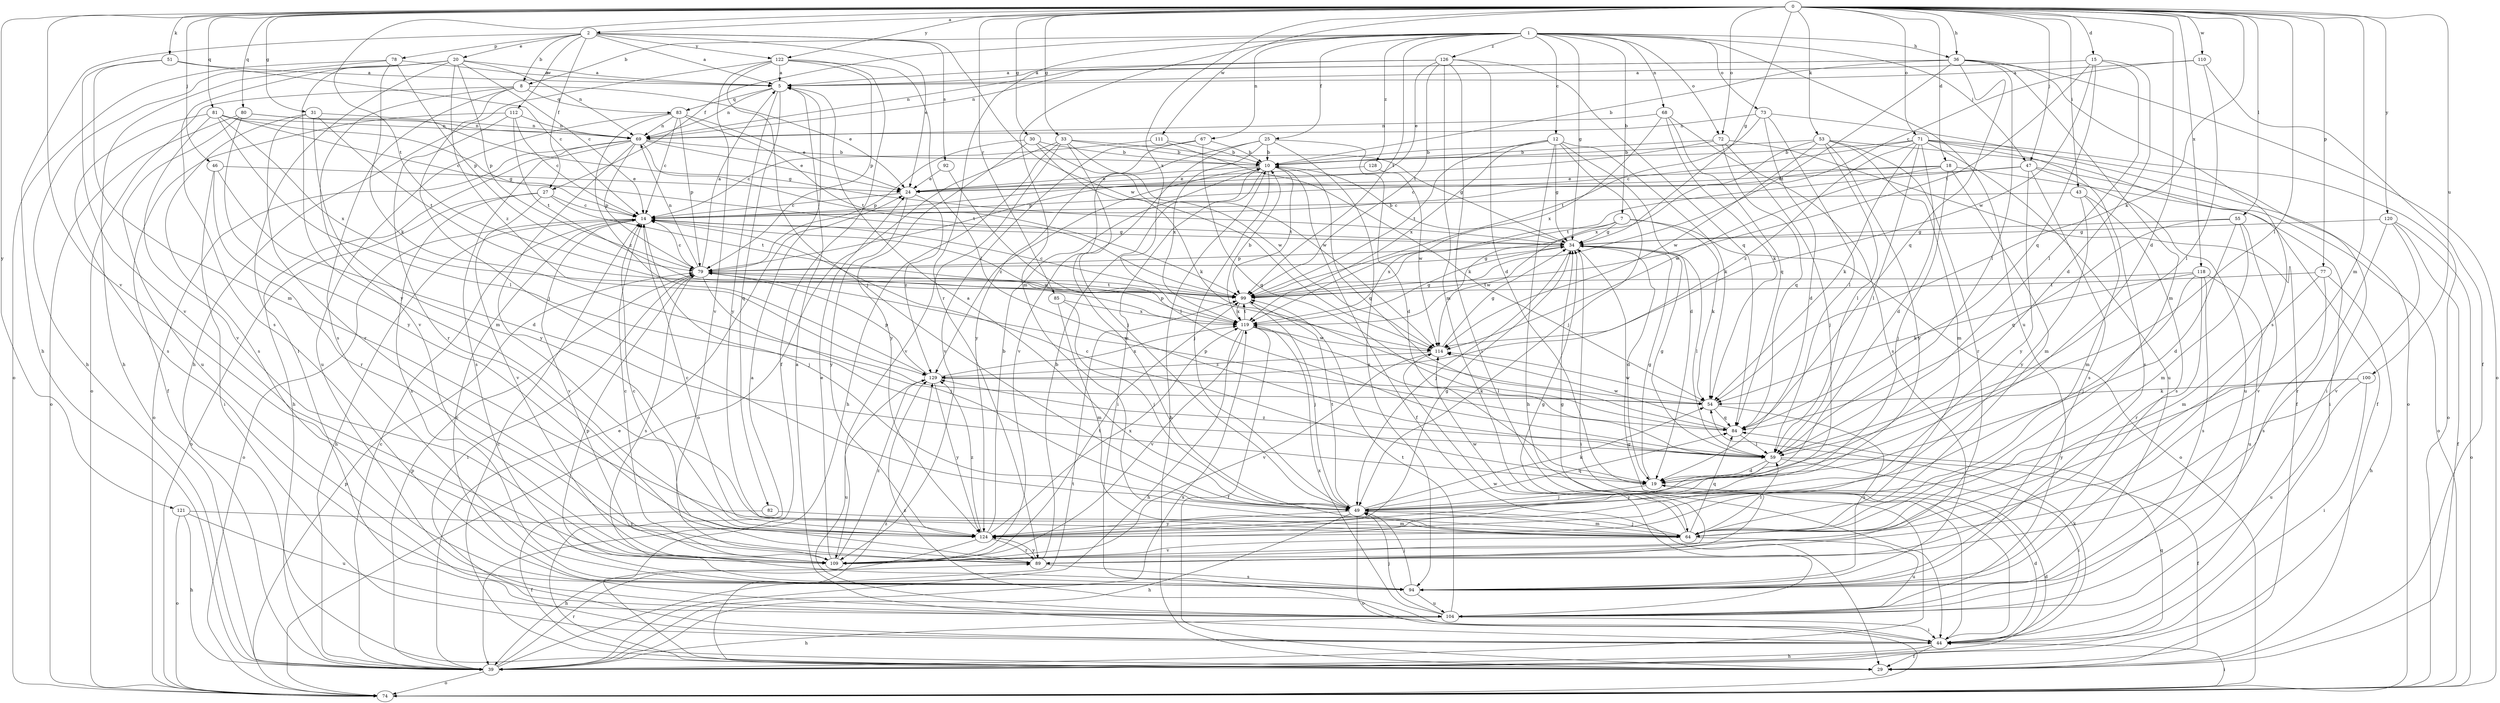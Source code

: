 strict digraph  {
0;
1;
2;
5;
7;
8;
10;
12;
14;
15;
18;
19;
20;
24;
25;
27;
29;
30;
31;
33;
34;
36;
39;
43;
44;
46;
47;
49;
51;
53;
54;
55;
59;
64;
67;
68;
69;
71;
72;
73;
74;
77;
78;
79;
80;
81;
82;
83;
84;
85;
89;
92;
94;
99;
100;
104;
109;
110;
111;
112;
114;
118;
119;
120;
121;
122;
124;
126;
128;
129;
0 -> 2  [label=a];
0 -> 15  [label=d];
0 -> 18  [label=d];
0 -> 19  [label=d];
0 -> 30  [label=g];
0 -> 31  [label=g];
0 -> 33  [label=g];
0 -> 34  [label=g];
0 -> 36  [label=h];
0 -> 43  [label=i];
0 -> 46  [label=j];
0 -> 47  [label=j];
0 -> 51  [label=k];
0 -> 53  [label=k];
0 -> 54  [label=k];
0 -> 55  [label=l];
0 -> 59  [label=l];
0 -> 64  [label=m];
0 -> 71  [label=o];
0 -> 72  [label=o];
0 -> 77  [label=p];
0 -> 80  [label=q];
0 -> 81  [label=q];
0 -> 85  [label=r];
0 -> 99  [label=t];
0 -> 100  [label=u];
0 -> 109  [label=v];
0 -> 110  [label=w];
0 -> 111  [label=w];
0 -> 118  [label=x];
0 -> 119  [label=x];
0 -> 120  [label=y];
0 -> 121  [label=y];
0 -> 122  [label=y];
1 -> 7  [label=b];
1 -> 8  [label=b];
1 -> 12  [label=c];
1 -> 25  [label=f];
1 -> 27  [label=f];
1 -> 34  [label=g];
1 -> 36  [label=h];
1 -> 47  [label=j];
1 -> 64  [label=m];
1 -> 67  [label=n];
1 -> 68  [label=n];
1 -> 72  [label=o];
1 -> 73  [label=o];
1 -> 89  [label=r];
1 -> 99  [label=t];
1 -> 104  [label=u];
1 -> 126  [label=z];
1 -> 128  [label=z];
2 -> 5  [label=a];
2 -> 8  [label=b];
2 -> 20  [label=e];
2 -> 24  [label=e];
2 -> 27  [label=f];
2 -> 39  [label=h];
2 -> 78  [label=p];
2 -> 92  [label=s];
2 -> 112  [label=w];
2 -> 114  [label=w];
2 -> 122  [label=y];
5 -> 69  [label=n];
5 -> 82  [label=q];
5 -> 83  [label=q];
5 -> 124  [label=y];
7 -> 34  [label=g];
7 -> 54  [label=k];
7 -> 74  [label=o];
7 -> 114  [label=w];
7 -> 119  [label=x];
8 -> 24  [label=e];
8 -> 49  [label=j];
8 -> 74  [label=o];
8 -> 83  [label=q];
8 -> 94  [label=s];
8 -> 109  [label=v];
10 -> 24  [label=e];
10 -> 29  [label=f];
10 -> 44  [label=i];
10 -> 49  [label=j];
10 -> 84  [label=q];
10 -> 99  [label=t];
10 -> 129  [label=z];
12 -> 10  [label=b];
12 -> 19  [label=d];
12 -> 34  [label=g];
12 -> 39  [label=h];
12 -> 49  [label=j];
12 -> 54  [label=k];
12 -> 99  [label=t];
12 -> 119  [label=x];
14 -> 34  [label=g];
14 -> 39  [label=h];
14 -> 49  [label=j];
14 -> 74  [label=o];
14 -> 109  [label=v];
14 -> 114  [label=w];
15 -> 5  [label=a];
15 -> 19  [label=d];
15 -> 59  [label=l];
15 -> 84  [label=q];
15 -> 99  [label=t];
15 -> 114  [label=w];
18 -> 14  [label=c];
18 -> 24  [label=e];
18 -> 44  [label=i];
18 -> 49  [label=j];
18 -> 64  [label=m];
18 -> 114  [label=w];
19 -> 14  [label=c];
19 -> 34  [label=g];
19 -> 49  [label=j];
20 -> 5  [label=a];
20 -> 14  [label=c];
20 -> 39  [label=h];
20 -> 44  [label=i];
20 -> 69  [label=n];
20 -> 79  [label=p];
20 -> 94  [label=s];
20 -> 124  [label=y];
20 -> 129  [label=z];
24 -> 14  [label=c];
24 -> 124  [label=y];
24 -> 129  [label=z];
25 -> 10  [label=b];
25 -> 19  [label=d];
25 -> 94  [label=s];
25 -> 109  [label=v];
25 -> 119  [label=x];
25 -> 124  [label=y];
27 -> 14  [label=c];
27 -> 74  [label=o];
27 -> 94  [label=s];
27 -> 99  [label=t];
27 -> 109  [label=v];
29 -> 5  [label=a];
29 -> 10  [label=b];
29 -> 14  [label=c];
29 -> 129  [label=z];
30 -> 10  [label=b];
30 -> 54  [label=k];
30 -> 79  [label=p];
30 -> 114  [label=w];
30 -> 124  [label=y];
31 -> 64  [label=m];
31 -> 69  [label=n];
31 -> 89  [label=r];
31 -> 94  [label=s];
31 -> 99  [label=t];
33 -> 10  [label=b];
33 -> 34  [label=g];
33 -> 39  [label=h];
33 -> 49  [label=j];
33 -> 74  [label=o];
33 -> 109  [label=v];
33 -> 114  [label=w];
34 -> 10  [label=b];
34 -> 19  [label=d];
34 -> 44  [label=i];
34 -> 49  [label=j];
34 -> 59  [label=l];
34 -> 79  [label=p];
36 -> 5  [label=a];
36 -> 10  [label=b];
36 -> 59  [label=l];
36 -> 64  [label=m];
36 -> 69  [label=n];
36 -> 74  [label=o];
36 -> 84  [label=q];
36 -> 94  [label=s];
36 -> 99  [label=t];
39 -> 14  [label=c];
39 -> 19  [label=d];
39 -> 24  [label=e];
39 -> 74  [label=o];
39 -> 79  [label=p];
39 -> 84  [label=q];
39 -> 89  [label=r];
39 -> 99  [label=t];
39 -> 119  [label=x];
43 -> 14  [label=c];
43 -> 64  [label=m];
43 -> 94  [label=s];
43 -> 124  [label=y];
44 -> 5  [label=a];
44 -> 19  [label=d];
44 -> 29  [label=f];
44 -> 34  [label=g];
44 -> 39  [label=h];
44 -> 54  [label=k];
44 -> 129  [label=z];
46 -> 19  [label=d];
46 -> 24  [label=e];
46 -> 44  [label=i];
46 -> 89  [label=r];
47 -> 24  [label=e];
47 -> 74  [label=o];
47 -> 94  [label=s];
47 -> 99  [label=t];
47 -> 104  [label=u];
47 -> 124  [label=y];
49 -> 5  [label=a];
49 -> 39  [label=h];
49 -> 54  [label=k];
49 -> 64  [label=m];
49 -> 74  [label=o];
49 -> 84  [label=q];
49 -> 99  [label=t];
49 -> 124  [label=y];
51 -> 5  [label=a];
51 -> 14  [label=c];
51 -> 64  [label=m];
51 -> 109  [label=v];
53 -> 10  [label=b];
53 -> 29  [label=f];
53 -> 59  [label=l];
53 -> 64  [label=m];
53 -> 89  [label=r];
53 -> 114  [label=w];
53 -> 119  [label=x];
53 -> 124  [label=y];
54 -> 84  [label=q];
54 -> 94  [label=s];
54 -> 114  [label=w];
55 -> 19  [label=d];
55 -> 34  [label=g];
55 -> 64  [label=m];
55 -> 84  [label=q];
55 -> 109  [label=v];
59 -> 19  [label=d];
59 -> 29  [label=f];
59 -> 34  [label=g];
59 -> 44  [label=i];
59 -> 124  [label=y];
59 -> 129  [label=z];
64 -> 49  [label=j];
64 -> 59  [label=l];
64 -> 84  [label=q];
64 -> 104  [label=u];
64 -> 109  [label=v];
64 -> 114  [label=w];
67 -> 10  [label=b];
67 -> 64  [label=m];
67 -> 84  [label=q];
67 -> 109  [label=v];
68 -> 54  [label=k];
68 -> 69  [label=n];
68 -> 84  [label=q];
68 -> 94  [label=s];
68 -> 119  [label=x];
69 -> 10  [label=b];
69 -> 24  [label=e];
69 -> 39  [label=h];
69 -> 74  [label=o];
69 -> 79  [label=p];
69 -> 94  [label=s];
69 -> 99  [label=t];
69 -> 124  [label=y];
71 -> 10  [label=b];
71 -> 14  [label=c];
71 -> 19  [label=d];
71 -> 44  [label=i];
71 -> 54  [label=k];
71 -> 59  [label=l];
71 -> 74  [label=o];
71 -> 94  [label=s];
71 -> 104  [label=u];
71 -> 129  [label=z];
72 -> 10  [label=b];
72 -> 29  [label=f];
72 -> 49  [label=j];
72 -> 79  [label=p];
72 -> 84  [label=q];
73 -> 19  [label=d];
73 -> 59  [label=l];
73 -> 69  [label=n];
73 -> 74  [label=o];
73 -> 99  [label=t];
74 -> 44  [label=i];
74 -> 79  [label=p];
77 -> 39  [label=h];
77 -> 64  [label=m];
77 -> 94  [label=s];
77 -> 99  [label=t];
78 -> 5  [label=a];
78 -> 39  [label=h];
78 -> 54  [label=k];
78 -> 74  [label=o];
78 -> 79  [label=p];
79 -> 5  [label=a];
79 -> 14  [label=c];
79 -> 34  [label=g];
79 -> 44  [label=i];
79 -> 49  [label=j];
79 -> 69  [label=n];
79 -> 94  [label=s];
79 -> 99  [label=t];
80 -> 34  [label=g];
80 -> 69  [label=n];
80 -> 74  [label=o];
80 -> 104  [label=u];
80 -> 124  [label=y];
81 -> 14  [label=c];
81 -> 34  [label=g];
81 -> 59  [label=l];
81 -> 69  [label=n];
81 -> 94  [label=s];
81 -> 109  [label=v];
81 -> 119  [label=x];
82 -> 29  [label=f];
82 -> 64  [label=m];
83 -> 14  [label=c];
83 -> 24  [label=e];
83 -> 69  [label=n];
83 -> 79  [label=p];
83 -> 99  [label=t];
83 -> 104  [label=u];
83 -> 129  [label=z];
84 -> 59  [label=l];
84 -> 79  [label=p];
84 -> 114  [label=w];
85 -> 49  [label=j];
85 -> 64  [label=m];
85 -> 119  [label=x];
89 -> 10  [label=b];
89 -> 14  [label=c];
89 -> 34  [label=g];
89 -> 94  [label=s];
89 -> 124  [label=y];
92 -> 24  [label=e];
92 -> 59  [label=l];
94 -> 49  [label=j];
94 -> 79  [label=p];
94 -> 104  [label=u];
99 -> 14  [label=c];
99 -> 49  [label=j];
99 -> 119  [label=x];
100 -> 44  [label=i];
100 -> 54  [label=k];
100 -> 104  [label=u];
100 -> 124  [label=y];
104 -> 14  [label=c];
104 -> 39  [label=h];
104 -> 44  [label=i];
104 -> 49  [label=j];
104 -> 99  [label=t];
104 -> 114  [label=w];
104 -> 119  [label=x];
109 -> 14  [label=c];
109 -> 24  [label=e];
109 -> 34  [label=g];
109 -> 99  [label=t];
109 -> 129  [label=z];
110 -> 5  [label=a];
110 -> 14  [label=c];
110 -> 29  [label=f];
110 -> 59  [label=l];
111 -> 10  [label=b];
111 -> 14  [label=c];
111 -> 54  [label=k];
112 -> 14  [label=c];
112 -> 29  [label=f];
112 -> 69  [label=n];
112 -> 89  [label=r];
112 -> 99  [label=t];
114 -> 34  [label=g];
114 -> 109  [label=v];
114 -> 129  [label=z];
118 -> 49  [label=j];
118 -> 54  [label=k];
118 -> 89  [label=r];
118 -> 94  [label=s];
118 -> 99  [label=t];
118 -> 104  [label=u];
119 -> 10  [label=b];
119 -> 29  [label=f];
119 -> 34  [label=g];
119 -> 39  [label=h];
119 -> 59  [label=l];
119 -> 79  [label=p];
119 -> 99  [label=t];
119 -> 109  [label=v];
119 -> 114  [label=w];
120 -> 29  [label=f];
120 -> 34  [label=g];
120 -> 74  [label=o];
120 -> 89  [label=r];
120 -> 109  [label=v];
121 -> 39  [label=h];
121 -> 74  [label=o];
121 -> 104  [label=u];
121 -> 124  [label=y];
122 -> 5  [label=a];
122 -> 29  [label=f];
122 -> 39  [label=h];
122 -> 49  [label=j];
122 -> 59  [label=l];
122 -> 79  [label=p];
122 -> 109  [label=v];
124 -> 10  [label=b];
124 -> 14  [label=c];
124 -> 34  [label=g];
124 -> 39  [label=h];
124 -> 89  [label=r];
124 -> 119  [label=x];
124 -> 129  [label=z];
126 -> 5  [label=a];
126 -> 19  [label=d];
126 -> 24  [label=e];
126 -> 44  [label=i];
126 -> 64  [label=m];
126 -> 69  [label=n];
126 -> 84  [label=q];
126 -> 99  [label=t];
128 -> 24  [label=e];
128 -> 114  [label=w];
129 -> 54  [label=k];
129 -> 79  [label=p];
129 -> 104  [label=u];
129 -> 119  [label=x];
129 -> 124  [label=y];
}
